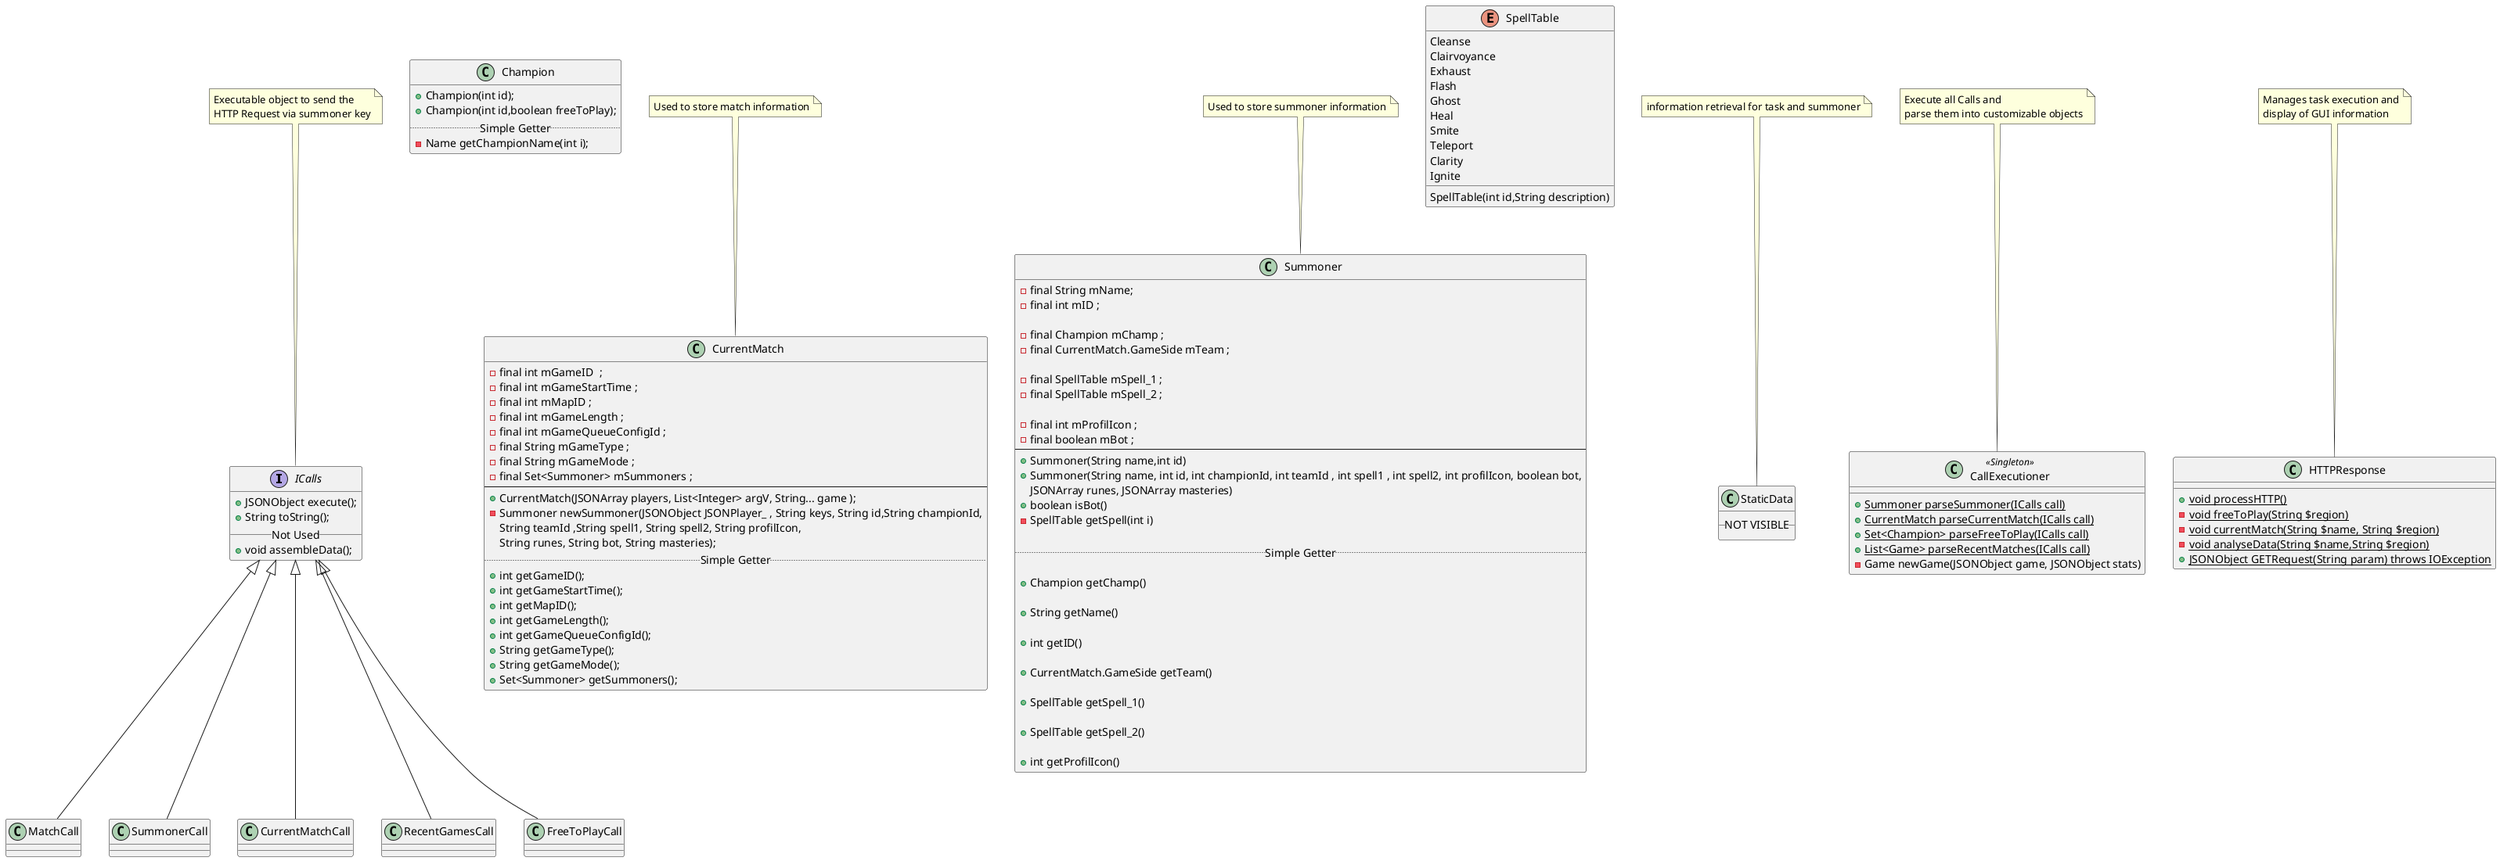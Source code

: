@startuml

interface ICalls{
    +JSONObject execute();
    +String toString();
    __Not Used__
    +void assembleData();
}


ICalls <|-- MatchCall
ICalls <|-- SummonerCall
ICalls <|-- CurrentMatchCall
ICalls <|-- RecentGamesCall
ICalls <|-- FreeToPlayCall


class Champion{
    +Champion(int id);
    +Champion(int id,boolean freeToPlay);
    ..Simple Getter..
    -Name getChampionName(int i);
}

class CurrentMatch{
    -final int mGameID  ;
    -final int mGameStartTime ;
    -final int mMapID ;
    -final int mGameLength ;
    -final int mGameQueueConfigId ;
    -final String mGameType ;
    -final String mGameMode ;
    -final Set<Summoner> mSummoners ;
    ----
    +CurrentMatch(JSONArray players, List<Integer> argV, String... game );
    -Summoner newSummoner(JSONObject JSONPlayer_ , String keys, String id,String championId,
                                      String teamId ,String spell1, String spell2, String profilIcon,
                                      String runes, String bot, String masteries);
    ..Simple Getter..
    +int getGameID();
    +int getGameStartTime();
    +int getMapID();
    +int getGameLength();
    +int getGameQueueConfigId();
    +String getGameType();
    +String getGameMode();
    +Set<Summoner> getSummoners();
}

class Summoner{
    -final String mName;
    -final int mID ;

    -final Champion mChamp ;
    -final CurrentMatch.GameSide mTeam ;

    -final SpellTable mSpell_1 ;
    -final SpellTable mSpell_2 ;

    -final int mProfilIcon ;
    -final boolean mBot ;
    ----
    +Summoner(String name,int id)
    +Summoner(String name, int id, int championId, int teamId , int spell1 , int spell2, int profilIcon, boolean bot,
                         JSONArray runes, JSONArray masteries)
    +boolean isBot()
    -SpellTable getSpell(int i)

    ..Simple Getter..

    +Champion getChamp()

    +String getName()

    +int getID()

    +CurrentMatch.GameSide getTeam()

    +SpellTable getSpell_1()

    +SpellTable getSpell_2()

    +int getProfilIcon()
}

enum SpellTable {
Cleanse
Clairvoyance
Exhaust
Flash
Ghost
Heal
Smite
Teleport
Clarity
Ignite
SpellTable(int id,String description)
}

class StaticData{
__NOT VISIBLE__
}

class CallExecutioner<<Singleton>>{
+{static} Summoner parseSummoner(ICalls call)
+{static} CurrentMatch parseCurrentMatch(ICalls call)
+{static} Set<Champion> parseFreeToPlay(ICalls call)
+{static} List<Game> parseRecentMatches(ICalls call)
-Game newGame(JSONObject game, JSONObject stats)
}

class HTTPResponse{
+{static}void processHTTP()
-{static}void freeToPlay(String $region)
-{static}void currentMatch(String $name, String $region)
-{static}void analyseData(String $name,String $region)
+{static}JSONObject GETRequest(String param) throws IOException
}

note top of ICalls : Executable object to send the \nHTTP Request via summoner key
note top of CurrentMatch : Used to store match information
note top of Summoner : Used to store summoner information
note top of StaticData : information retrieval for task and summoner
note top of CallExecutioner : Execute all Calls and\nparse them into customizable objects
note top of HTTPResponse : Manages task execution and\ndisplay of GUI information
@enduml
